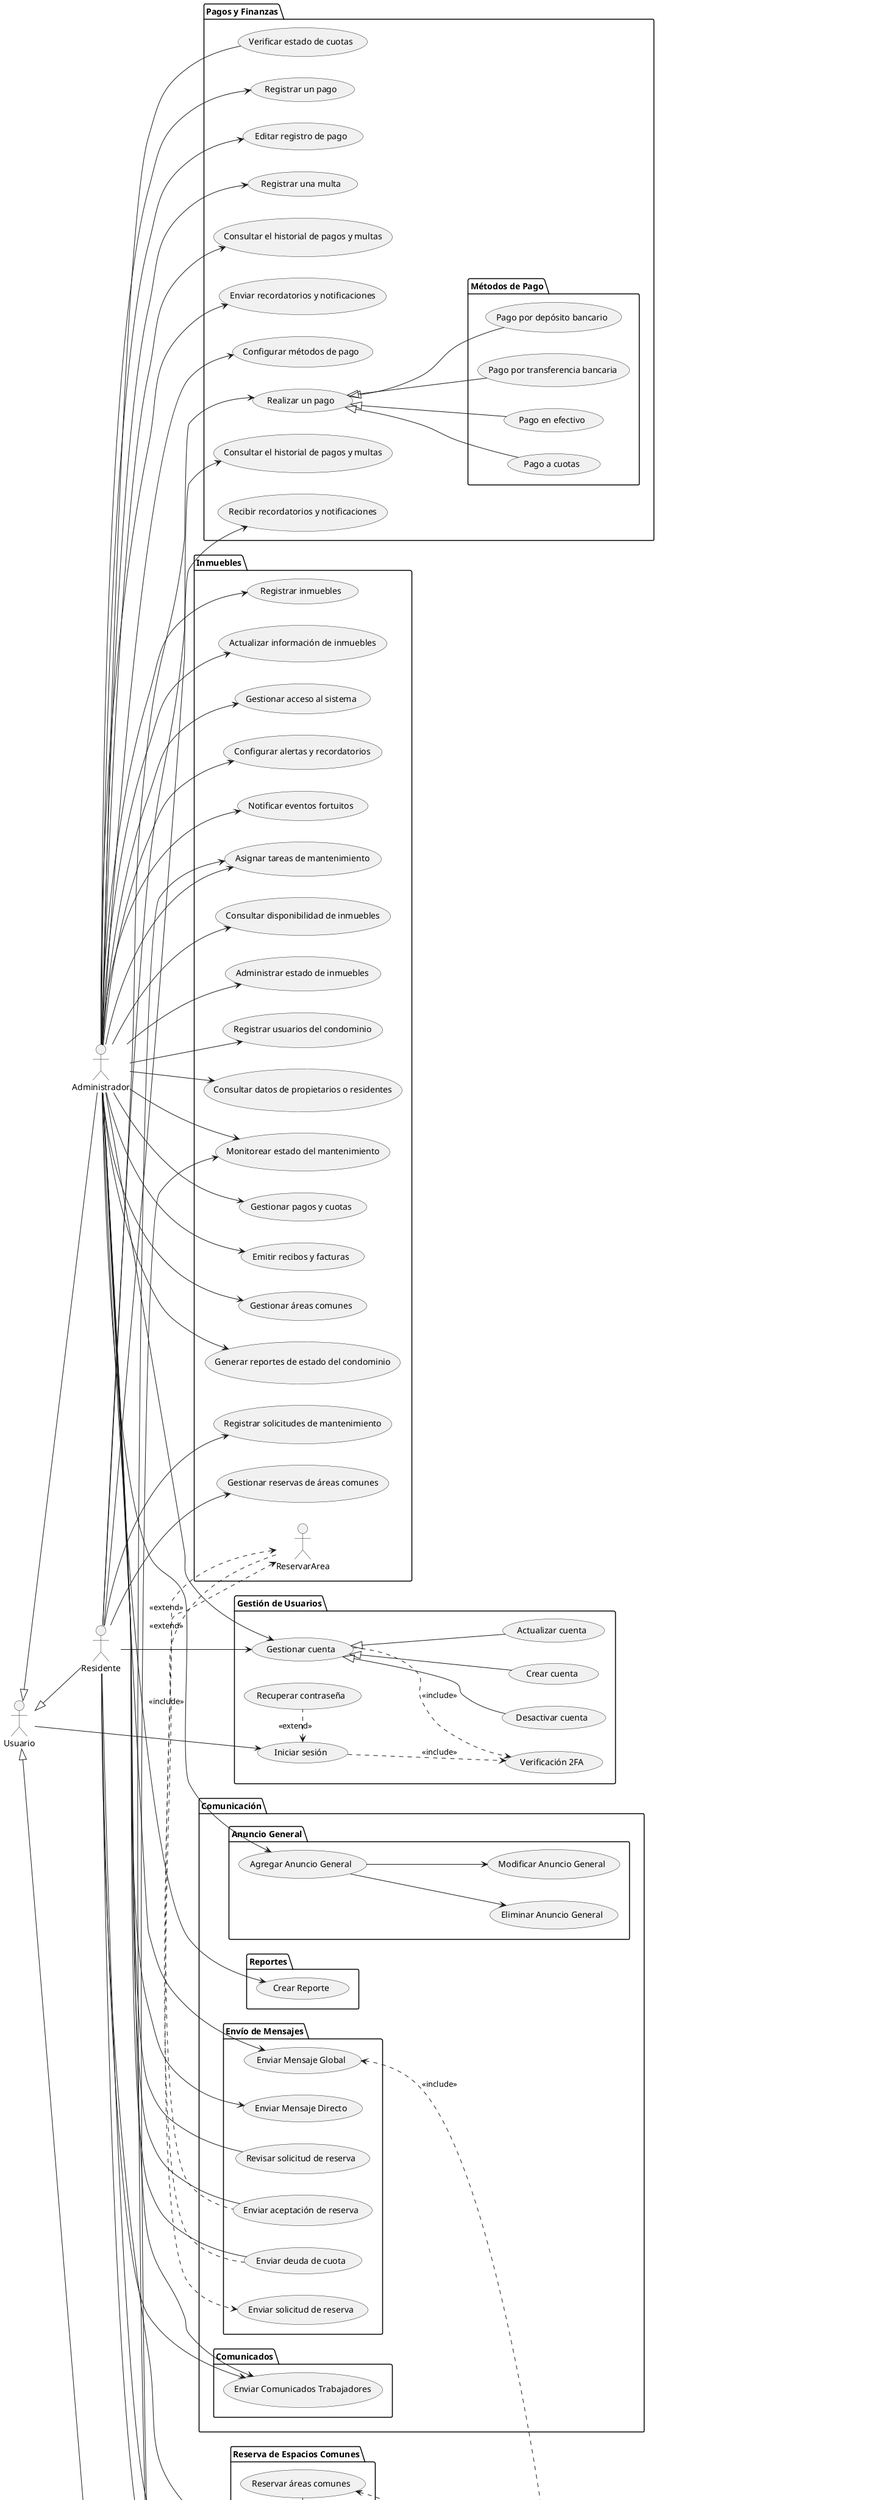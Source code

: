@startuml
left to right direction

' Actores principales
actor "Administrador" as Admin
actor "Limpieza" as Limpieza
actor "Residente" as Departamento
actor "Mantenimiento" as Mantenimiento
actor "Empleado" as Empleado
actor "Usuario"
actor "Guardia" as Guardia

' Jerarquía de usuarios
Usuario <|-- Empleado
Usuario <|-- Admin
Usuario <|-- Departamento
Empleado <|-- Limpieza
Empleado <|-- Mantenimiento
Empleado <|-- Guardia

' Gestión de pagos y multas
package "Pagos y Finanzas"{



usecase "Realizar un pago" as UC1
package "Métodos de Pago" {
usecase "Pago en efectivo" as UC1_1
usecase "Pago por transferencia bancaria" as UC1_2
usecase "Pago por depósito bancario" as UC1_3
usecase "Pago a cuotas" as UC1_4
}
usecase "Consultar el historial de pagos y multas" as UC2
usecase "Recibir recordatorios y notificaciones" as UC3
usecase "Verificar estado de cuotas" as VerEstadoCuota


usecase "Registrar un pago" as UC4
usecase "Editar registro de pago" as UC4_5
usecase "Registrar una multa" as UC5
usecase "Consultar el historial de pagos y multas" as UC6
usecase "Enviar recordatorios y notificaciones" as UC7
usecase "Configurar métodos de pago" as UC8
}


Departamento --> UC1
UC1 <|-- UC1_1
UC1 <|-- UC1_2
UC1 <|-- UC1_3
UC1 <|-- UC1_4


Departamento --> UC2
Departamento --> UC3

Admin --> UC4
Admin--> UC4_5
Admin --> UC5

Admin --> UC6
Admin --> UC7
Admin --> UC8

Admin -right- VerEstadoCuota

' Gestión de usuarios y administradores
package "Gestión de Usuarios" {
    usecase "Iniciar sesión" as IniciarSesion
    usecase "Verificación 2FA" as Verificacion2FA
    usecase "Recuperar contraseña" as RecuperarContraseña
    usecase "Gestionar cuenta" as GestionarCuenta
    usecase "Crear cuenta" as CrearCuenta
    usecase "Actualizar cuenta" as ActualizarCuenta
    usecase "Desactivar cuenta" as DesactivarCuenta
}

Admin --> GestionarCuenta
Usuario --> IniciarSesion
Departamento --> GestionarCuenta

GestionarCuenta <|-- CrearCuenta
GestionarCuenta <|-- ActualizarCuenta
GestionarCuenta <|-- DesactivarCuenta
GestionarCuenta ..> Verificacion2FA : <<include>>
IniciarSesion ..> Verificacion2FA : <<include>>
IniciarSesion <. RecuperarContraseña : <<extend>>

' Check-in
package "Check-in" {
    usecase "Registrar Entrada" as RegistrarEntrada
    usecase "Recopilar Detalles del Visitante" as RecopilarDetalles
    usecase "Notificar Llegada Programada" as NotificarLlegada
    usecase "Mantener Registro Histórico" as MantenerRegistro
    usecase "Enviar Alerta Rápida" as EnviarAlerta
    usecase "Coordinar Parqueadero de Visita" as CoordinarParqueadero
    usecase "Autorizar Entrada" as AutorizarEntrada
}

RegistrarEntrada <.. RecopilarDetalles : <<extend>>
RegistrarEntrada <.. NotificarLlegada : <<extend>>
RegistrarEntrada <.. MantenerRegistro : <<extend>>
RegistrarEntrada ..> AutorizarEntrada : <<include>>

CoordinarParqueadero ..> AutorizarEntrada : <<include>>

Guardia --> RegistrarEntrada
Guardia --> EnviarAlerta
Guardia --> CoordinarParqueadero

Departamento --> CoordinarParqueadero

' Reservas de Espacios Comunes
package "Reserva de Espacios Comunes" {
    usecase "Visualizar disponibilidad" as VisualizarDisp
    usecase "Reservar áreas comunes" as ReservarAC
    usecase "Cancelar reserva" as CancelReserva
}

Departamento -- VisualizarDisp
VisualizarDisp <.right. ReservarAC: <<extend>>
Departamento -- CancelReserva
ReservarAC <.. CoordinarParqueadero : <<include>>

' Comunicación
package "Comunicación" {
    package "Envío de Mensajes" {
        usecase "Enviar Mensaje Global" as MensajeGlobal
        usecase "Enviar Mensaje Directo" as MensajeDirecto
        usecase "Enviar solicitud de reserva" as EnviarSolicitud
        usecase "Revisar solicitud de reserva" as RevisarSolicitud
        usecase "Enviar aceptación de reserva" as EnviarAceptacion
        usecase "Enviar deuda de cuota" as EnviarDeuda

    }
    package "Comunicados" {
        usecase "Enviar Comunicados Trabajadores" as ComunicadoTrabajadores
    }
    package "Anuncio General" {
        usecase "Modificar Anuncio General" as ModAnuncioGeneral
        usecase "Eliminar Anuncio General" as DelAnuncioGeneral
        usecase "Agregar Anuncio General" as AddAnuncioGeneral
    }
    package "Reportes" {
        usecase "Crear Reporte" as CreaReporte
    }
}
package Inmuebles{
usecase "Registrar inmuebles" as RegisterProperty
usecase "Actualizar información de inmuebles" as UpdateProperty
usecase "Consultar disponibilidad de inmuebles" as CheckAvailability
usecase "Administrar estado de inmuebles" as ManageStatus
usecase "Gestionar áreas comunes" as ManageCommonAreas
usecase "Gestionar reservas de áreas comunes" as ManageReservations
usecase "Registrar usuarios del condominio" as RegisterUsers
usecase "Consultar datos de propietarios o residentes" as ViewUsers
usecase "Gestionar acceso al sistema" as ManageAccess
usecase "Registrar solicitudes de mantenimiento" as MaintenanceRequest
usecase "Asignar tareas de mantenimiento" as AssignTasks
usecase "Monitorear estado del mantenimiento" as MonitorMaintenance
usecase "Configurar alertas y recordatorios" as ConfigureAlerts
usecase "Notificar eventos fortuitos" as NotifyEvents
usecase "Generar reportes de estado del condominio" as GenerateReports
usecase "Gestionar pagos y cuotas" as ManagePayments
usecase "Emitir recibos y facturas" as GenerateReceipts

Admin -r-> RegisterProperty
Admin -r-> UpdateProperty
Admin -d-> CheckAvailability
Admin -d-> ManageStatus
Admin -l-> ManageCommonAreas
Admin -d-> RegisterUsers
Admin -d-> ViewUsers
Admin -r-> ManageAccess
Admin -d-> AssignTasks
Admin -d-> MonitorMaintenance
Admin -r-> ConfigureAlerts
Admin -r-> NotifyEvents
Admin -l-> GenerateReports
Admin -d-> ManagePayments
Admin -d-> GenerateReceipts

Departamento -l-> MaintenanceRequest
Departamento -r-> ManageReservations

Mantenimiento -u-> AssignTasks
Mantenimiento -d-> MonitorMaintenance

ReservarArea ..> EnviarSolicitud: <<include>>
Admin -up- EnviarDeuda
Admin -up- EnviarAceptacion
Admin -up- RevisarSolicitud

ReservarArea <.. EnviarDeuda: <<extend>>
ReservarArea <.. EnviarAceptacion:  <<extend>>

}



Admin --> ComunicadoTrabajadores
Admin --> MensajeGlobal
Admin --> MensajeDirecto

AddAnuncioGeneral --> ModAnuncioGeneral
AddAnuncioGeneral --> DelAnuncioGeneral
Admin --> AddAnuncioGeneral

Departamento --> ComunicadoTrabajadores
Admin --> CreaReporte

MensajeGlobal <.. EnviarAlerta : <<include>>
@enduml